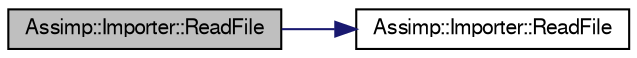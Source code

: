 digraph G
{
  bgcolor="transparent";
  edge [fontname="FreeSans",fontsize=10,labelfontname="FreeSans",labelfontsize=10];
  node [fontname="FreeSans",fontsize=10,shape=record];
  rankdir=LR;
  Node1 [label="Assimp::Importer::ReadFile",height=0.2,width=0.4,color="black", fillcolor="grey75", style="filled" fontcolor="black"];
  Node1 -> Node2 [color="midnightblue",fontsize=10,style="solid"];
  Node2 [label="Assimp::Importer::ReadFile",height=0.2,width=0.4,color="black",URL="$class_assimp_1_1_importer.html#174418ab41d5b8bc51a044895cb991e5"];
}
